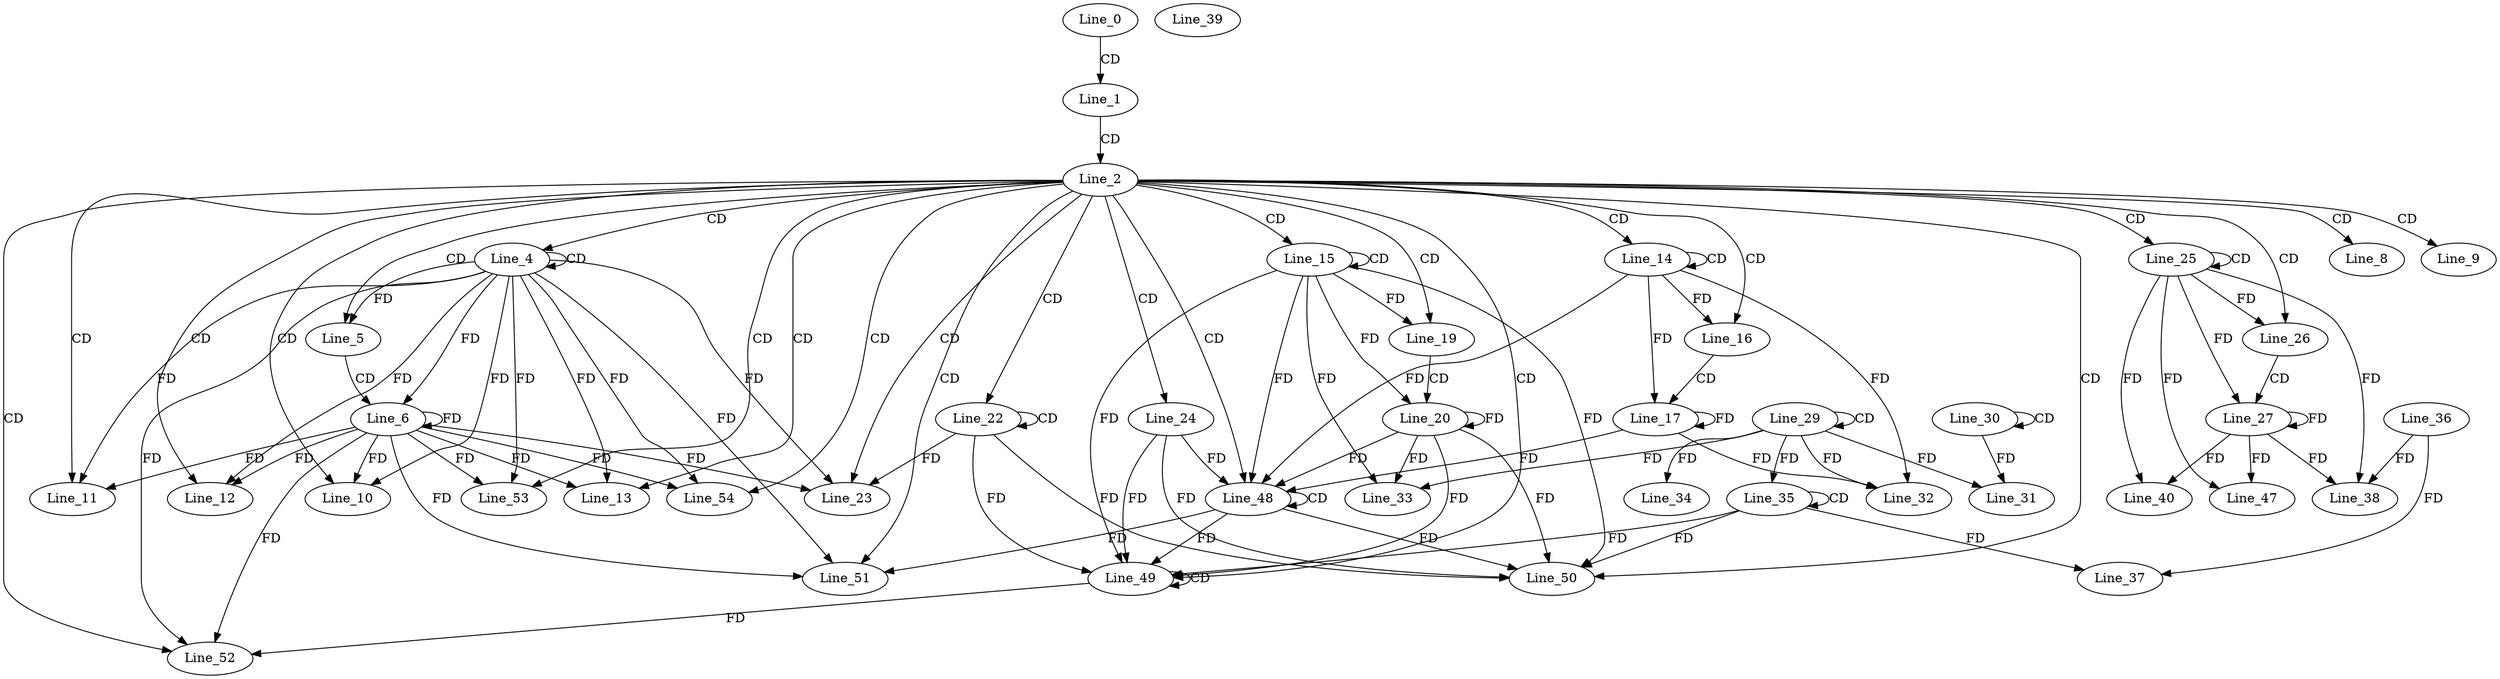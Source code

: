digraph G {
  Line_0;
  Line_1;
  Line_2;
  Line_4;
  Line_4;
  Line_5;
  Line_6;
  Line_8;
  Line_9;
  Line_10;
  Line_11;
  Line_12;
  Line_13;
  Line_14;
  Line_14;
  Line_15;
  Line_15;
  Line_16;
  Line_17;
  Line_19;
  Line_20;
  Line_22;
  Line_22;
  Line_23;
  Line_24;
  Line_25;
  Line_25;
  Line_26;
  Line_26;
  Line_27;
  Line_29;
  Line_29;
  Line_30;
  Line_30;
  Line_31;
  Line_31;
  Line_32;
  Line_32;
  Line_33;
  Line_33;
  Line_34;
  Line_35;
  Line_35;
  Line_36;
  Line_37;
  Line_38;
  Line_39;
  Line_40;
  Line_47;
  Line_48;
  Line_48;
  Line_48;
  Line_48;
  Line_49;
  Line_49;
  Line_49;
  Line_49;
  Line_50;
  Line_50;
  Line_50;
  Line_51;
  Line_52;
  Line_53;
  Line_54;
  Line_54;
  Line_0 -> Line_1 [ label="CD" ];
  Line_1 -> Line_2 [ label="CD" ];
  Line_2 -> Line_4 [ label="CD" ];
  Line_4 -> Line_4 [ label="CD" ];
  Line_2 -> Line_5 [ label="CD" ];
  Line_4 -> Line_5 [ label="FD" ];
  Line_5 -> Line_6 [ label="CD" ];
  Line_4 -> Line_6 [ label="FD" ];
  Line_6 -> Line_6 [ label="FD" ];
  Line_2 -> Line_8 [ label="CD" ];
  Line_2 -> Line_9 [ label="CD" ];
  Line_2 -> Line_10 [ label="CD" ];
  Line_4 -> Line_10 [ label="FD" ];
  Line_6 -> Line_10 [ label="FD" ];
  Line_2 -> Line_11 [ label="CD" ];
  Line_4 -> Line_11 [ label="FD" ];
  Line_6 -> Line_11 [ label="FD" ];
  Line_2 -> Line_12 [ label="CD" ];
  Line_4 -> Line_12 [ label="FD" ];
  Line_6 -> Line_12 [ label="FD" ];
  Line_2 -> Line_13 [ label="CD" ];
  Line_4 -> Line_13 [ label="FD" ];
  Line_6 -> Line_13 [ label="FD" ];
  Line_2 -> Line_14 [ label="CD" ];
  Line_14 -> Line_14 [ label="CD" ];
  Line_2 -> Line_15 [ label="CD" ];
  Line_15 -> Line_15 [ label="CD" ];
  Line_2 -> Line_16 [ label="CD" ];
  Line_14 -> Line_16 [ label="FD" ];
  Line_16 -> Line_17 [ label="CD" ];
  Line_14 -> Line_17 [ label="FD" ];
  Line_17 -> Line_17 [ label="FD" ];
  Line_2 -> Line_19 [ label="CD" ];
  Line_15 -> Line_19 [ label="FD" ];
  Line_19 -> Line_20 [ label="CD" ];
  Line_15 -> Line_20 [ label="FD" ];
  Line_20 -> Line_20 [ label="FD" ];
  Line_2 -> Line_22 [ label="CD" ];
  Line_22 -> Line_22 [ label="CD" ];
  Line_2 -> Line_23 [ label="CD" ];
  Line_4 -> Line_23 [ label="FD" ];
  Line_6 -> Line_23 [ label="FD" ];
  Line_22 -> Line_23 [ label="FD" ];
  Line_2 -> Line_24 [ label="CD" ];
  Line_2 -> Line_25 [ label="CD" ];
  Line_25 -> Line_25 [ label="CD" ];
  Line_2 -> Line_26 [ label="CD" ];
  Line_25 -> Line_26 [ label="FD" ];
  Line_26 -> Line_27 [ label="CD" ];
  Line_25 -> Line_27 [ label="FD" ];
  Line_27 -> Line_27 [ label="FD" ];
  Line_29 -> Line_29 [ label="CD" ];
  Line_30 -> Line_30 [ label="CD" ];
  Line_29 -> Line_31 [ label="FD" ];
  Line_30 -> Line_31 [ label="FD" ];
  Line_29 -> Line_32 [ label="FD" ];
  Line_14 -> Line_32 [ label="FD" ];
  Line_17 -> Line_32 [ label="FD" ];
  Line_29 -> Line_33 [ label="FD" ];
  Line_15 -> Line_33 [ label="FD" ];
  Line_20 -> Line_33 [ label="FD" ];
  Line_29 -> Line_34 [ label="FD" ];
  Line_35 -> Line_35 [ label="CD" ];
  Line_29 -> Line_35 [ label="FD" ];
  Line_36 -> Line_37 [ label="FD" ];
  Line_35 -> Line_37 [ label="FD" ];
  Line_25 -> Line_38 [ label="FD" ];
  Line_27 -> Line_38 [ label="FD" ];
  Line_36 -> Line_38 [ label="FD" ];
  Line_25 -> Line_40 [ label="FD" ];
  Line_27 -> Line_40 [ label="FD" ];
  Line_25 -> Line_47 [ label="FD" ];
  Line_27 -> Line_47 [ label="FD" ];
  Line_2 -> Line_48 [ label="CD" ];
  Line_48 -> Line_48 [ label="CD" ];
  Line_24 -> Line_48 [ label="FD" ];
  Line_14 -> Line_48 [ label="FD" ];
  Line_17 -> Line_48 [ label="FD" ];
  Line_15 -> Line_48 [ label="FD" ];
  Line_20 -> Line_48 [ label="FD" ];
  Line_2 -> Line_49 [ label="CD" ];
  Line_49 -> Line_49 [ label="CD" ];
  Line_48 -> Line_49 [ label="FD" ];
  Line_22 -> Line_49 [ label="FD" ];
  Line_24 -> Line_49 [ label="FD" ];
  Line_15 -> Line_49 [ label="FD" ];
  Line_20 -> Line_49 [ label="FD" ];
  Line_35 -> Line_49 [ label="FD" ];
  Line_2 -> Line_50 [ label="CD" ];
  Line_48 -> Line_50 [ label="FD" ];
  Line_22 -> Line_50 [ label="FD" ];
  Line_24 -> Line_50 [ label="FD" ];
  Line_15 -> Line_50 [ label="FD" ];
  Line_20 -> Line_50 [ label="FD" ];
  Line_35 -> Line_50 [ label="FD" ];
  Line_2 -> Line_51 [ label="CD" ];
  Line_4 -> Line_51 [ label="FD" ];
  Line_6 -> Line_51 [ label="FD" ];
  Line_48 -> Line_51 [ label="FD" ];
  Line_2 -> Line_52 [ label="CD" ];
  Line_4 -> Line_52 [ label="FD" ];
  Line_6 -> Line_52 [ label="FD" ];
  Line_49 -> Line_52 [ label="FD" ];
  Line_2 -> Line_53 [ label="CD" ];
  Line_4 -> Line_53 [ label="FD" ];
  Line_6 -> Line_53 [ label="FD" ];
  Line_2 -> Line_54 [ label="CD" ];
  Line_4 -> Line_54 [ label="FD" ];
  Line_6 -> Line_54 [ label="FD" ];
}
